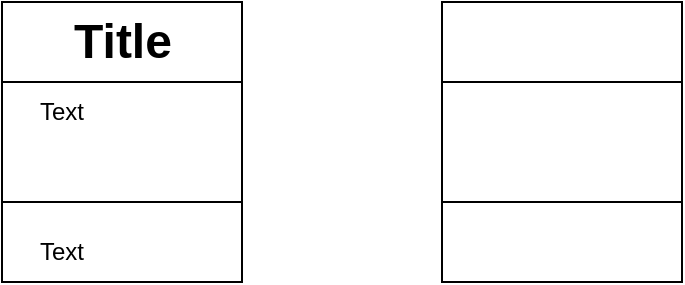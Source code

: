 <mxfile>
    <diagram id="6fWEhQs4y-Juwjn1vOD4" name="Página-1">
        <mxGraphModel dx="1218" dy="645" grid="1" gridSize="10" guides="1" tooltips="1" connect="1" arrows="1" fold="1" page="1" pageScale="1" pageWidth="827" pageHeight="1169" math="0" shadow="0">
            <root>
                <mxCell id="0"/>
                <mxCell id="1" parent="0"/>
                <mxCell id="14" value="" style="group" vertex="1" connectable="0" parent="1">
                    <mxGeometry x="520" y="190" width="340" height="140" as="geometry"/>
                </mxCell>
                <mxCell id="4" value="" style="rounded=0;whiteSpace=wrap;html=1;" vertex="1" parent="14">
                    <mxGeometry x="220" width="120" height="140" as="geometry"/>
                </mxCell>
                <mxCell id="5" value="" style="rounded=0;whiteSpace=wrap;html=1;" vertex="1" parent="14">
                    <mxGeometry x="220" y="40" width="120" height="60" as="geometry"/>
                </mxCell>
                <mxCell id="13" value="" style="group" vertex="1" connectable="0" parent="14">
                    <mxGeometry width="120" height="140" as="geometry"/>
                </mxCell>
                <mxCell id="2" value="" style="rounded=0;whiteSpace=wrap;html=1;movable=1;resizable=1;rotatable=1;deletable=1;editable=1;connectable=1;container=0;" vertex="1" parent="13">
                    <mxGeometry width="120" height="140" as="geometry"/>
                </mxCell>
                <mxCell id="3" value="" style="rounded=0;whiteSpace=wrap;html=1;movable=1;resizable=1;rotatable=1;deletable=1;editable=1;connectable=1;container=0;" vertex="1" parent="13">
                    <mxGeometry y="40" width="120" height="60" as="geometry"/>
                </mxCell>
                <mxCell id="8" value="Title" style="text;strokeColor=none;fillColor=none;html=1;fontSize=24;fontStyle=1;verticalAlign=middle;align=center;movable=1;resizable=1;rotatable=1;deletable=1;editable=1;connectable=1;container=0;" vertex="1" parent="13">
                    <mxGeometry x="10" width="100" height="40" as="geometry"/>
                </mxCell>
                <mxCell id="9" value="Text" style="text;html=1;strokeColor=none;fillColor=none;align=center;verticalAlign=middle;whiteSpace=wrap;rounded=0;movable=1;resizable=1;rotatable=1;deletable=1;editable=1;connectable=1;container=0;" vertex="1" parent="13">
                    <mxGeometry y="40" width="60" height="30" as="geometry"/>
                </mxCell>
                <mxCell id="10" value="Text" style="text;html=1;strokeColor=none;fillColor=none;align=center;verticalAlign=middle;whiteSpace=wrap;rounded=0;movable=1;resizable=1;rotatable=1;deletable=1;editable=1;connectable=1;container=0;" vertex="1" parent="13">
                    <mxGeometry y="110" width="60" height="30" as="geometry"/>
                </mxCell>
            </root>
        </mxGraphModel>
    </diagram>
</mxfile>